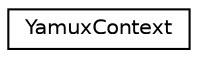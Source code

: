 digraph "Graphical Class Hierarchy"
{
  edge [fontname="Helvetica",fontsize="10",labelfontname="Helvetica",labelfontsize="10"];
  node [fontname="Helvetica",fontsize="10",shape=record];
  rankdir="LR";
  Node0 [label="YamuxContext",height=0.2,width=0.4,color="black", fillcolor="white", style="filled",URL="$struct_yamux_context.html"];
}
